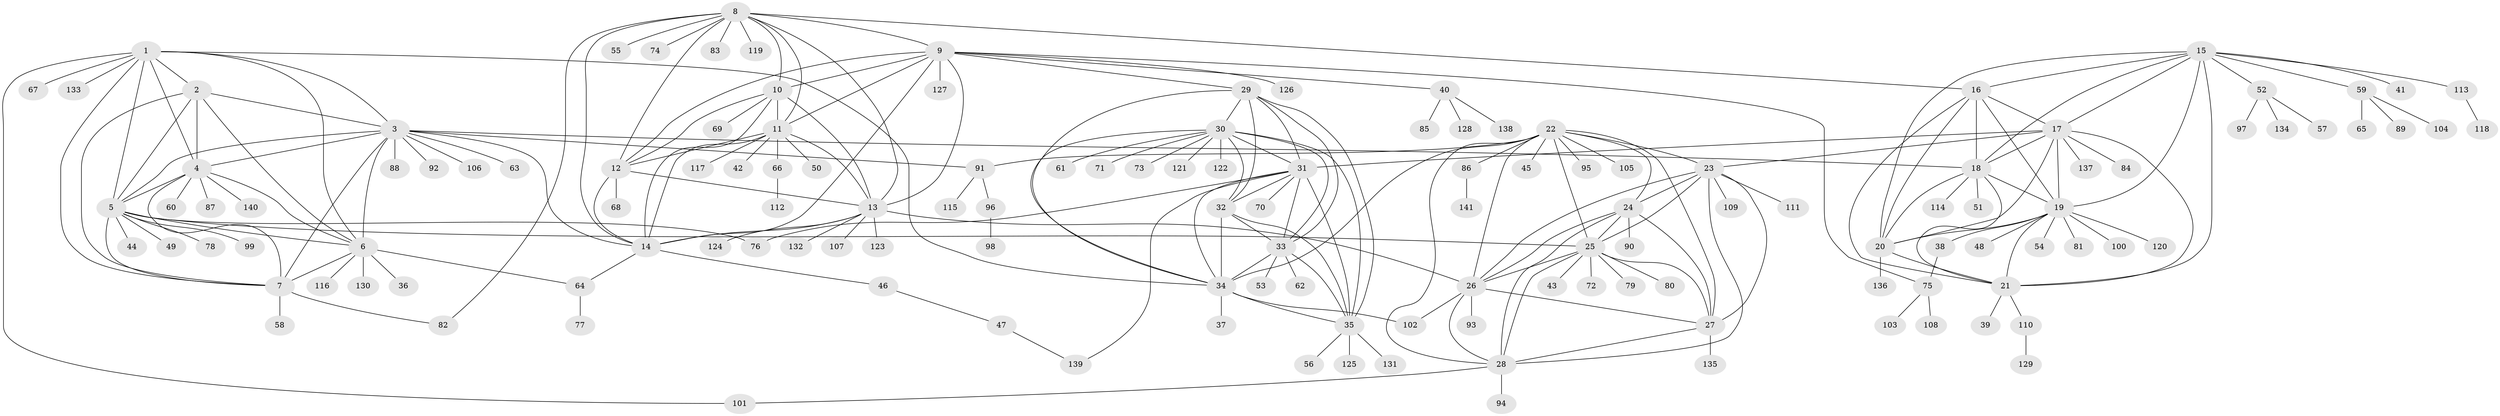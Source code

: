 // Generated by graph-tools (version 1.1) at 2025/54/03/09/25 04:54:16]
// undirected, 141 vertices, 229 edges
graph export_dot {
graph [start="1"]
  node [color=gray90,style=filled];
  1;
  2;
  3;
  4;
  5;
  6;
  7;
  8;
  9;
  10;
  11;
  12;
  13;
  14;
  15;
  16;
  17;
  18;
  19;
  20;
  21;
  22;
  23;
  24;
  25;
  26;
  27;
  28;
  29;
  30;
  31;
  32;
  33;
  34;
  35;
  36;
  37;
  38;
  39;
  40;
  41;
  42;
  43;
  44;
  45;
  46;
  47;
  48;
  49;
  50;
  51;
  52;
  53;
  54;
  55;
  56;
  57;
  58;
  59;
  60;
  61;
  62;
  63;
  64;
  65;
  66;
  67;
  68;
  69;
  70;
  71;
  72;
  73;
  74;
  75;
  76;
  77;
  78;
  79;
  80;
  81;
  82;
  83;
  84;
  85;
  86;
  87;
  88;
  89;
  90;
  91;
  92;
  93;
  94;
  95;
  96;
  97;
  98;
  99;
  100;
  101;
  102;
  103;
  104;
  105;
  106;
  107;
  108;
  109;
  110;
  111;
  112;
  113;
  114;
  115;
  116;
  117;
  118;
  119;
  120;
  121;
  122;
  123;
  124;
  125;
  126;
  127;
  128;
  129;
  130;
  131;
  132;
  133;
  134;
  135;
  136;
  137;
  138;
  139;
  140;
  141;
  1 -- 2;
  1 -- 3;
  1 -- 4;
  1 -- 5;
  1 -- 6;
  1 -- 7;
  1 -- 34;
  1 -- 67;
  1 -- 101;
  1 -- 133;
  2 -- 3;
  2 -- 4;
  2 -- 5;
  2 -- 6;
  2 -- 7;
  3 -- 4;
  3 -- 5;
  3 -- 6;
  3 -- 7;
  3 -- 14;
  3 -- 18;
  3 -- 63;
  3 -- 88;
  3 -- 91;
  3 -- 92;
  3 -- 106;
  4 -- 5;
  4 -- 6;
  4 -- 7;
  4 -- 60;
  4 -- 87;
  4 -- 140;
  5 -- 6;
  5 -- 7;
  5 -- 25;
  5 -- 44;
  5 -- 49;
  5 -- 76;
  5 -- 78;
  5 -- 99;
  6 -- 7;
  6 -- 36;
  6 -- 64;
  6 -- 116;
  6 -- 130;
  7 -- 58;
  7 -- 82;
  8 -- 9;
  8 -- 10;
  8 -- 11;
  8 -- 12;
  8 -- 13;
  8 -- 14;
  8 -- 16;
  8 -- 55;
  8 -- 74;
  8 -- 82;
  8 -- 83;
  8 -- 119;
  9 -- 10;
  9 -- 11;
  9 -- 12;
  9 -- 13;
  9 -- 14;
  9 -- 29;
  9 -- 40;
  9 -- 75;
  9 -- 126;
  9 -- 127;
  10 -- 11;
  10 -- 12;
  10 -- 13;
  10 -- 14;
  10 -- 69;
  11 -- 12;
  11 -- 13;
  11 -- 14;
  11 -- 42;
  11 -- 50;
  11 -- 66;
  11 -- 117;
  12 -- 13;
  12 -- 14;
  12 -- 68;
  13 -- 14;
  13 -- 26;
  13 -- 107;
  13 -- 123;
  13 -- 124;
  13 -- 132;
  14 -- 46;
  14 -- 64;
  15 -- 16;
  15 -- 17;
  15 -- 18;
  15 -- 19;
  15 -- 20;
  15 -- 21;
  15 -- 41;
  15 -- 52;
  15 -- 59;
  15 -- 113;
  16 -- 17;
  16 -- 18;
  16 -- 19;
  16 -- 20;
  16 -- 21;
  17 -- 18;
  17 -- 19;
  17 -- 20;
  17 -- 21;
  17 -- 23;
  17 -- 31;
  17 -- 84;
  17 -- 137;
  18 -- 19;
  18 -- 20;
  18 -- 21;
  18 -- 51;
  18 -- 114;
  19 -- 20;
  19 -- 21;
  19 -- 38;
  19 -- 48;
  19 -- 54;
  19 -- 81;
  19 -- 100;
  19 -- 120;
  20 -- 21;
  20 -- 136;
  21 -- 39;
  21 -- 110;
  22 -- 23;
  22 -- 24;
  22 -- 25;
  22 -- 26;
  22 -- 27;
  22 -- 28;
  22 -- 34;
  22 -- 45;
  22 -- 86;
  22 -- 91;
  22 -- 95;
  22 -- 105;
  23 -- 24;
  23 -- 25;
  23 -- 26;
  23 -- 27;
  23 -- 28;
  23 -- 109;
  23 -- 111;
  24 -- 25;
  24 -- 26;
  24 -- 27;
  24 -- 28;
  24 -- 90;
  25 -- 26;
  25 -- 27;
  25 -- 28;
  25 -- 43;
  25 -- 72;
  25 -- 79;
  25 -- 80;
  26 -- 27;
  26 -- 28;
  26 -- 93;
  26 -- 102;
  27 -- 28;
  27 -- 135;
  28 -- 94;
  28 -- 101;
  29 -- 30;
  29 -- 31;
  29 -- 32;
  29 -- 33;
  29 -- 34;
  29 -- 35;
  30 -- 31;
  30 -- 32;
  30 -- 33;
  30 -- 34;
  30 -- 35;
  30 -- 61;
  30 -- 71;
  30 -- 73;
  30 -- 121;
  30 -- 122;
  31 -- 32;
  31 -- 33;
  31 -- 34;
  31 -- 35;
  31 -- 70;
  31 -- 76;
  31 -- 139;
  32 -- 33;
  32 -- 34;
  32 -- 35;
  33 -- 34;
  33 -- 35;
  33 -- 53;
  33 -- 62;
  34 -- 35;
  34 -- 37;
  34 -- 102;
  35 -- 56;
  35 -- 125;
  35 -- 131;
  38 -- 75;
  40 -- 85;
  40 -- 128;
  40 -- 138;
  46 -- 47;
  47 -- 139;
  52 -- 57;
  52 -- 97;
  52 -- 134;
  59 -- 65;
  59 -- 89;
  59 -- 104;
  64 -- 77;
  66 -- 112;
  75 -- 103;
  75 -- 108;
  86 -- 141;
  91 -- 96;
  91 -- 115;
  96 -- 98;
  110 -- 129;
  113 -- 118;
}
